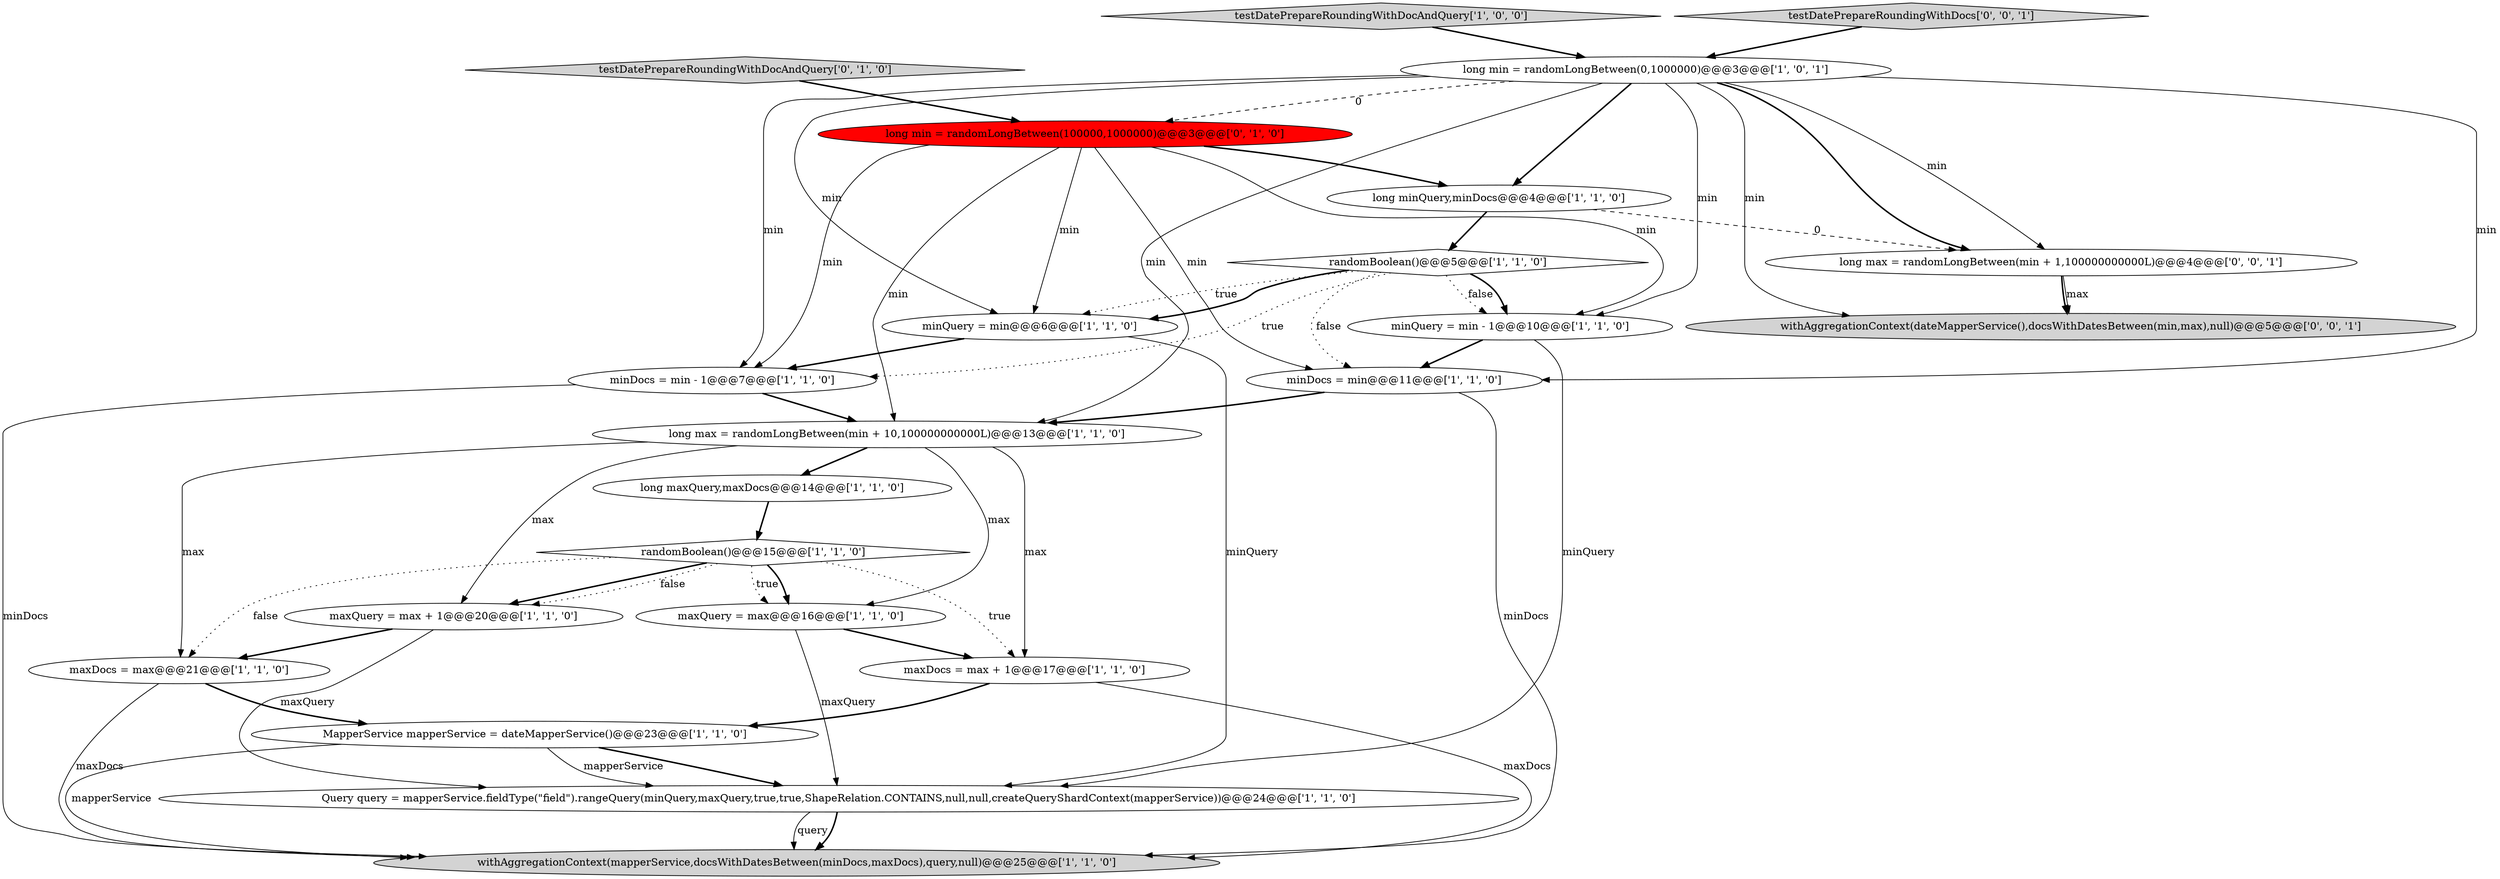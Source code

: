 digraph {
8 [style = filled, label = "long min = randomLongBetween(0,1000000)@@@3@@@['1', '0', '1']", fillcolor = white, shape = ellipse image = "AAA0AAABBB1BBB"];
15 [style = filled, label = "minDocs = min - 1@@@7@@@['1', '1', '0']", fillcolor = white, shape = ellipse image = "AAA0AAABBB1BBB"];
4 [style = filled, label = "long maxQuery,maxDocs@@@14@@@['1', '1', '0']", fillcolor = white, shape = ellipse image = "AAA0AAABBB1BBB"];
0 [style = filled, label = "maxQuery = max@@@16@@@['1', '1', '0']", fillcolor = white, shape = ellipse image = "AAA0AAABBB1BBB"];
7 [style = filled, label = "minQuery = min - 1@@@10@@@['1', '1', '0']", fillcolor = white, shape = ellipse image = "AAA0AAABBB1BBB"];
5 [style = filled, label = "minDocs = min@@@11@@@['1', '1', '0']", fillcolor = white, shape = ellipse image = "AAA0AAABBB1BBB"];
16 [style = filled, label = "testDatePrepareRoundingWithDocAndQuery['1', '0', '0']", fillcolor = lightgray, shape = diamond image = "AAA0AAABBB1BBB"];
9 [style = filled, label = "withAggregationContext(mapperService,docsWithDatesBetween(minDocs,maxDocs),query,null)@@@25@@@['1', '1', '0']", fillcolor = lightgray, shape = ellipse image = "AAA0AAABBB1BBB"];
17 [style = filled, label = "randomBoolean()@@@15@@@['1', '1', '0']", fillcolor = white, shape = diamond image = "AAA0AAABBB1BBB"];
20 [style = filled, label = "withAggregationContext(dateMapperService(),docsWithDatesBetween(min,max),null)@@@5@@@['0', '0', '1']", fillcolor = lightgray, shape = ellipse image = "AAA0AAABBB3BBB"];
14 [style = filled, label = "long max = randomLongBetween(min + 10,100000000000L)@@@13@@@['1', '1', '0']", fillcolor = white, shape = ellipse image = "AAA0AAABBB1BBB"];
21 [style = filled, label = "testDatePrepareRoundingWithDocs['0', '0', '1']", fillcolor = lightgray, shape = diamond image = "AAA0AAABBB3BBB"];
12 [style = filled, label = "MapperService mapperService = dateMapperService()@@@23@@@['1', '1', '0']", fillcolor = white, shape = ellipse image = "AAA0AAABBB1BBB"];
19 [style = filled, label = "testDatePrepareRoundingWithDocAndQuery['0', '1', '0']", fillcolor = lightgray, shape = diamond image = "AAA0AAABBB2BBB"];
6 [style = filled, label = "randomBoolean()@@@5@@@['1', '1', '0']", fillcolor = white, shape = diamond image = "AAA0AAABBB1BBB"];
22 [style = filled, label = "long max = randomLongBetween(min + 1,100000000000L)@@@4@@@['0', '0', '1']", fillcolor = white, shape = ellipse image = "AAA0AAABBB3BBB"];
10 [style = filled, label = "maxQuery = max + 1@@@20@@@['1', '1', '0']", fillcolor = white, shape = ellipse image = "AAA0AAABBB1BBB"];
1 [style = filled, label = "maxDocs = max + 1@@@17@@@['1', '1', '0']", fillcolor = white, shape = ellipse image = "AAA0AAABBB1BBB"];
2 [style = filled, label = "maxDocs = max@@@21@@@['1', '1', '0']", fillcolor = white, shape = ellipse image = "AAA0AAABBB1BBB"];
3 [style = filled, label = "minQuery = min@@@6@@@['1', '1', '0']", fillcolor = white, shape = ellipse image = "AAA0AAABBB1BBB"];
18 [style = filled, label = "long min = randomLongBetween(100000,1000000)@@@3@@@['0', '1', '0']", fillcolor = red, shape = ellipse image = "AAA1AAABBB2BBB"];
13 [style = filled, label = "Query query = mapperService.fieldType(\"field\").rangeQuery(minQuery,maxQuery,true,true,ShapeRelation.CONTAINS,null,null,createQueryShardContext(mapperService))@@@24@@@['1', '1', '0']", fillcolor = white, shape = ellipse image = "AAA0AAABBB1BBB"];
11 [style = filled, label = "long minQuery,minDocs@@@4@@@['1', '1', '0']", fillcolor = white, shape = ellipse image = "AAA0AAABBB1BBB"];
17->10 [style = bold, label=""];
6->3 [style = bold, label=""];
8->7 [style = solid, label="min"];
6->5 [style = dotted, label="false"];
19->18 [style = bold, label=""];
17->0 [style = dotted, label="true"];
7->13 [style = solid, label="minQuery"];
15->9 [style = solid, label="minDocs"];
4->17 [style = bold, label=""];
15->14 [style = bold, label=""];
16->8 [style = bold, label=""];
18->14 [style = solid, label="min"];
2->9 [style = solid, label="maxDocs"];
17->1 [style = dotted, label="true"];
0->13 [style = solid, label="maxQuery"];
11->6 [style = bold, label=""];
18->11 [style = bold, label=""];
14->0 [style = solid, label="max"];
14->2 [style = solid, label="max"];
11->22 [style = dashed, label="0"];
21->8 [style = bold, label=""];
8->15 [style = solid, label="min"];
17->10 [style = dotted, label="false"];
14->10 [style = solid, label="max"];
3->15 [style = bold, label=""];
6->7 [style = dotted, label="false"];
5->14 [style = bold, label=""];
14->1 [style = solid, label="max"];
3->13 [style = solid, label="minQuery"];
2->12 [style = bold, label=""];
8->22 [style = bold, label=""];
8->22 [style = solid, label="min"];
18->3 [style = solid, label="min"];
22->20 [style = solid, label="max"];
12->13 [style = bold, label=""];
7->5 [style = bold, label=""];
17->0 [style = bold, label=""];
22->20 [style = bold, label=""];
18->5 [style = solid, label="min"];
17->2 [style = dotted, label="false"];
18->15 [style = solid, label="min"];
0->1 [style = bold, label=""];
1->12 [style = bold, label=""];
8->14 [style = solid, label="min"];
13->9 [style = solid, label="query"];
8->18 [style = dashed, label="0"];
10->2 [style = bold, label=""];
10->13 [style = solid, label="maxQuery"];
13->9 [style = bold, label=""];
8->20 [style = solid, label="min"];
12->9 [style = solid, label="mapperService"];
6->7 [style = bold, label=""];
6->3 [style = dotted, label="true"];
8->11 [style = bold, label=""];
8->5 [style = solid, label="min"];
12->13 [style = solid, label="mapperService"];
18->7 [style = solid, label="min"];
1->9 [style = solid, label="maxDocs"];
8->3 [style = solid, label="min"];
14->4 [style = bold, label=""];
6->15 [style = dotted, label="true"];
5->9 [style = solid, label="minDocs"];
}
